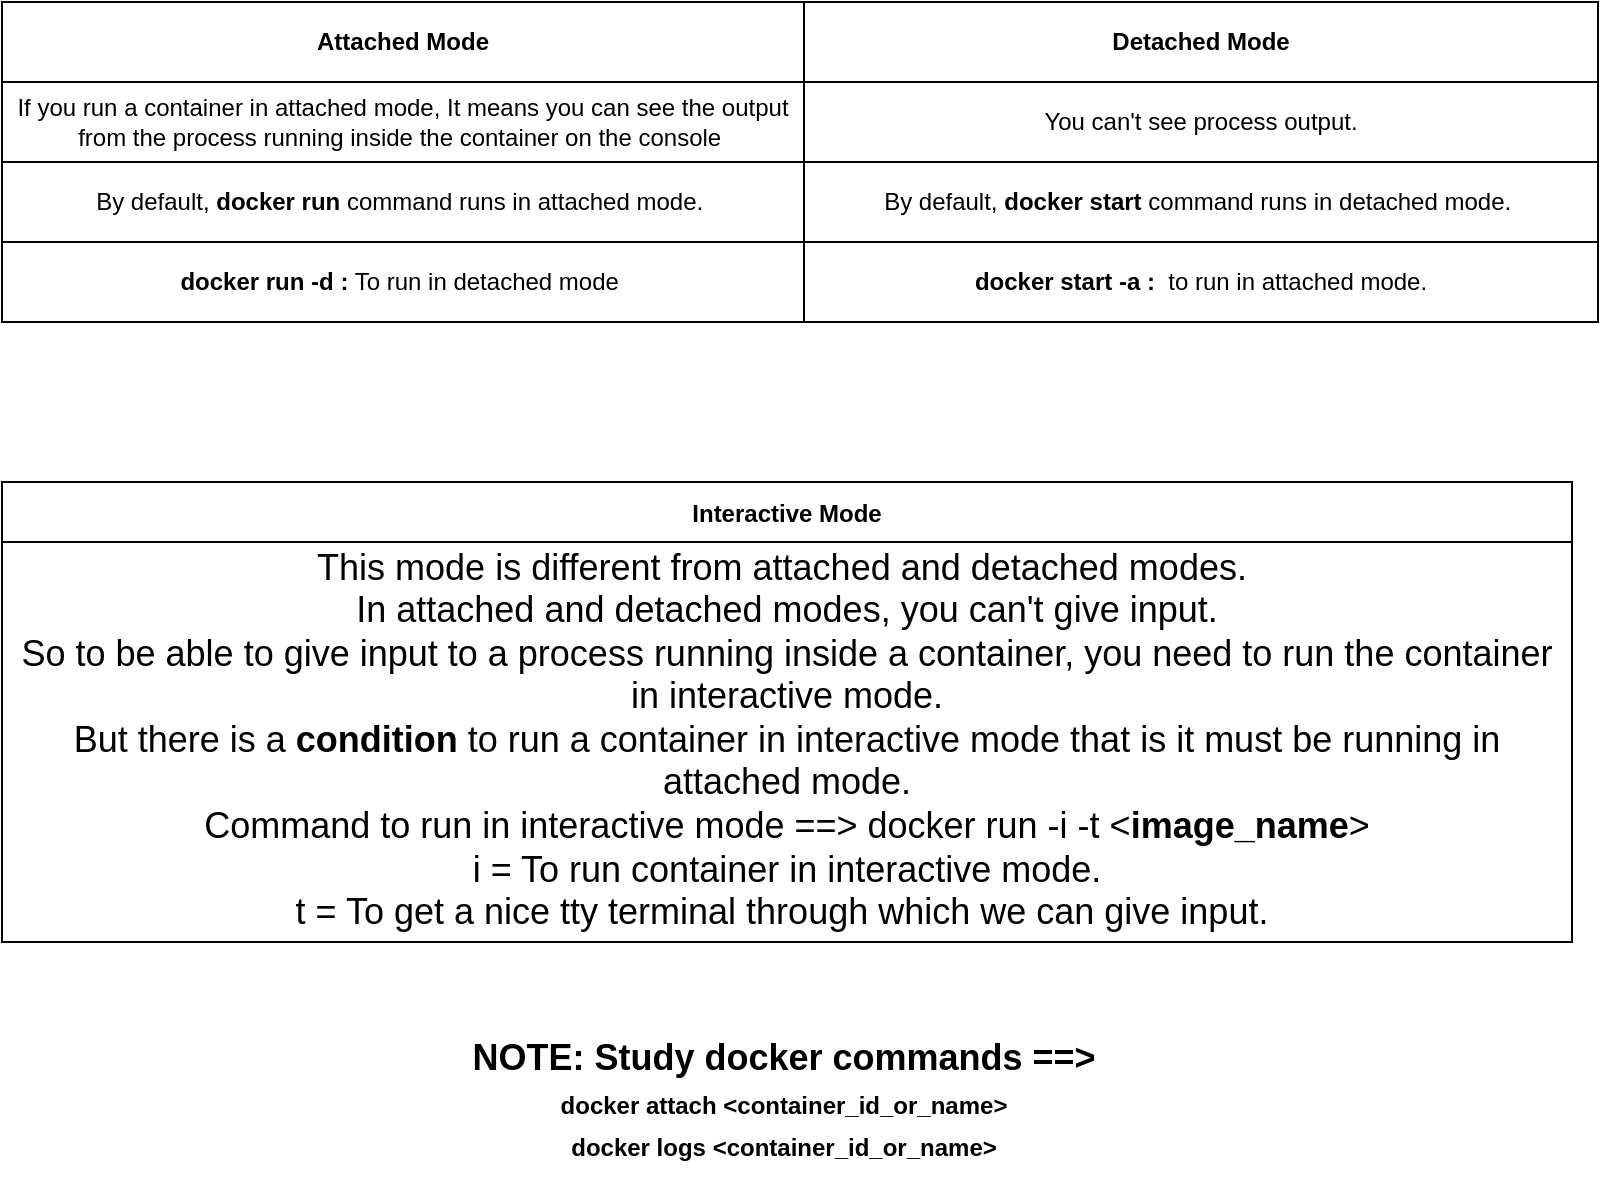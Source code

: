 <mxfile version="20.0.1" type="github">
  <diagram id="evY3YpU_zeYW-5D1040_" name="Page-1">
    <mxGraphModel dx="1022" dy="428" grid="0" gridSize="10" guides="1" tooltips="1" connect="1" arrows="1" fold="1" page="1" pageScale="1" pageWidth="850" pageHeight="1100" math="0" shadow="0">
      <root>
        <mxCell id="0" />
        <mxCell id="1" parent="0" />
        <mxCell id="KZxAK5JLhgqCDWvKIAx0-1" value="" style="shape=table;startSize=0;container=1;collapsible=0;childLayout=tableLayout;" vertex="1" parent="1">
          <mxGeometry x="40" y="40" width="798" height="160" as="geometry" />
        </mxCell>
        <mxCell id="KZxAK5JLhgqCDWvKIAx0-2" value="" style="shape=tableRow;horizontal=0;startSize=0;swimlaneHead=0;swimlaneBody=0;top=0;left=0;bottom=0;right=0;collapsible=0;dropTarget=0;fillColor=none;points=[[0,0.5],[1,0.5]];portConstraint=eastwest;" vertex="1" parent="KZxAK5JLhgqCDWvKIAx0-1">
          <mxGeometry width="798" height="40" as="geometry" />
        </mxCell>
        <mxCell id="KZxAK5JLhgqCDWvKIAx0-3" value="&lt;b&gt;Attached Mode&lt;/b&gt;" style="shape=partialRectangle;html=1;whiteSpace=wrap;connectable=0;overflow=hidden;fillColor=none;top=0;left=0;bottom=0;right=0;pointerEvents=1;" vertex="1" parent="KZxAK5JLhgqCDWvKIAx0-2">
          <mxGeometry width="401" height="40" as="geometry">
            <mxRectangle width="401" height="40" as="alternateBounds" />
          </mxGeometry>
        </mxCell>
        <mxCell id="KZxAK5JLhgqCDWvKIAx0-4" value="&lt;b&gt;Detached Mode&lt;/b&gt;" style="shape=partialRectangle;html=1;whiteSpace=wrap;connectable=0;overflow=hidden;fillColor=none;top=0;left=0;bottom=0;right=0;pointerEvents=1;" vertex="1" parent="KZxAK5JLhgqCDWvKIAx0-2">
          <mxGeometry x="401" width="397" height="40" as="geometry">
            <mxRectangle width="397" height="40" as="alternateBounds" />
          </mxGeometry>
        </mxCell>
        <mxCell id="KZxAK5JLhgqCDWvKIAx0-5" value="" style="shape=tableRow;horizontal=0;startSize=0;swimlaneHead=0;swimlaneBody=0;top=0;left=0;bottom=0;right=0;collapsible=0;dropTarget=0;fillColor=none;points=[[0,0.5],[1,0.5]];portConstraint=eastwest;" vertex="1" parent="KZxAK5JLhgqCDWvKIAx0-1">
          <mxGeometry y="40" width="798" height="40" as="geometry" />
        </mxCell>
        <mxCell id="KZxAK5JLhgqCDWvKIAx0-6" value="If you run a container in attached mode, It means you can see the output from the process running inside the container on the console&lt;span style=&quot;white-space: pre;&quot;&gt;	&lt;/span&gt;" style="shape=partialRectangle;html=1;whiteSpace=wrap;connectable=0;overflow=hidden;fillColor=none;top=0;left=0;bottom=0;right=0;pointerEvents=1;" vertex="1" parent="KZxAK5JLhgqCDWvKIAx0-5">
          <mxGeometry width="401" height="40" as="geometry">
            <mxRectangle width="401" height="40" as="alternateBounds" />
          </mxGeometry>
        </mxCell>
        <mxCell id="KZxAK5JLhgqCDWvKIAx0-7" value="You can&#39;t see process output." style="shape=partialRectangle;html=1;whiteSpace=wrap;connectable=0;overflow=hidden;fillColor=none;top=0;left=0;bottom=0;right=0;pointerEvents=1;" vertex="1" parent="KZxAK5JLhgqCDWvKIAx0-5">
          <mxGeometry x="401" width="397" height="40" as="geometry">
            <mxRectangle width="397" height="40" as="alternateBounds" />
          </mxGeometry>
        </mxCell>
        <mxCell id="KZxAK5JLhgqCDWvKIAx0-8" value="" style="shape=tableRow;horizontal=0;startSize=0;swimlaneHead=0;swimlaneBody=0;top=0;left=0;bottom=0;right=0;collapsible=0;dropTarget=0;fillColor=none;points=[[0,0.5],[1,0.5]];portConstraint=eastwest;" vertex="1" parent="KZxAK5JLhgqCDWvKIAx0-1">
          <mxGeometry y="80" width="798" height="40" as="geometry" />
        </mxCell>
        <mxCell id="KZxAK5JLhgqCDWvKIAx0-9" value="By default, &lt;b&gt;docker run&lt;/b&gt;&amp;nbsp;command runs in attached mode.&amp;nbsp;" style="shape=partialRectangle;html=1;whiteSpace=wrap;connectable=0;overflow=hidden;fillColor=none;top=0;left=0;bottom=0;right=0;pointerEvents=1;" vertex="1" parent="KZxAK5JLhgqCDWvKIAx0-8">
          <mxGeometry width="401" height="40" as="geometry">
            <mxRectangle width="401" height="40" as="alternateBounds" />
          </mxGeometry>
        </mxCell>
        <mxCell id="KZxAK5JLhgqCDWvKIAx0-10" value="By default, &lt;b&gt;docker start&lt;/b&gt;&amp;nbsp;command runs in detached mode.&lt;span style=&quot;white-space: pre;&quot;&gt;	&lt;/span&gt;" style="shape=partialRectangle;html=1;whiteSpace=wrap;connectable=0;overflow=hidden;fillColor=none;top=0;left=0;bottom=0;right=0;pointerEvents=1;" vertex="1" parent="KZxAK5JLhgqCDWvKIAx0-8">
          <mxGeometry x="401" width="397" height="40" as="geometry">
            <mxRectangle width="397" height="40" as="alternateBounds" />
          </mxGeometry>
        </mxCell>
        <mxCell id="KZxAK5JLhgqCDWvKIAx0-11" style="shape=tableRow;horizontal=0;startSize=0;swimlaneHead=0;swimlaneBody=0;top=0;left=0;bottom=0;right=0;collapsible=0;dropTarget=0;fillColor=none;points=[[0,0.5],[1,0.5]];portConstraint=eastwest;" vertex="1" parent="KZxAK5JLhgqCDWvKIAx0-1">
          <mxGeometry y="120" width="798" height="40" as="geometry" />
        </mxCell>
        <mxCell id="KZxAK5JLhgqCDWvKIAx0-12" value="&lt;b&gt;docker run -d&lt;/b&gt;&amp;nbsp;&lt;b&gt;:&lt;/b&gt; To run in detached mode&lt;span style=&quot;white-space: pre;&quot;&gt;	&lt;/span&gt;" style="shape=partialRectangle;html=1;whiteSpace=wrap;connectable=0;overflow=hidden;fillColor=none;top=0;left=0;bottom=0;right=0;pointerEvents=1;" vertex="1" parent="KZxAK5JLhgqCDWvKIAx0-11">
          <mxGeometry width="401" height="40" as="geometry">
            <mxRectangle width="401" height="40" as="alternateBounds" />
          </mxGeometry>
        </mxCell>
        <mxCell id="KZxAK5JLhgqCDWvKIAx0-13" value="&lt;b&gt;docker start -a :&amp;nbsp;&lt;/b&gt; to run in attached mode." style="shape=partialRectangle;html=1;whiteSpace=wrap;connectable=0;overflow=hidden;fillColor=none;top=0;left=0;bottom=0;right=0;pointerEvents=1;" vertex="1" parent="KZxAK5JLhgqCDWvKIAx0-11">
          <mxGeometry x="401" width="397" height="40" as="geometry">
            <mxRectangle width="397" height="40" as="alternateBounds" />
          </mxGeometry>
        </mxCell>
        <mxCell id="KZxAK5JLhgqCDWvKIAx0-17" value="Interactive Mode" style="shape=table;startSize=30;container=1;collapsible=0;childLayout=tableLayout;fontStyle=1" vertex="1" parent="1">
          <mxGeometry x="40" y="280" width="785" height="230" as="geometry" />
        </mxCell>
        <mxCell id="KZxAK5JLhgqCDWvKIAx0-18" value="" style="shape=tableRow;horizontal=0;startSize=0;swimlaneHead=0;swimlaneBody=0;top=0;left=0;bottom=0;right=0;collapsible=0;dropTarget=0;fillColor=none;points=[[0,0.5],[1,0.5]];portConstraint=eastwest;" vertex="1" parent="KZxAK5JLhgqCDWvKIAx0-17">
          <mxGeometry y="30" width="785" height="200" as="geometry" />
        </mxCell>
        <mxCell id="KZxAK5JLhgqCDWvKIAx0-19" value="&lt;font style=&quot;&quot;&gt;&lt;font style=&quot;font-size: 18px;&quot;&gt;This mode is different from attached and detached modes.&amp;nbsp;&lt;br&gt;In attached and detached modes, you can&#39;t give input.&lt;br&gt;So to be able to give input to a process running inside a container, you need to run the container in interactive mode.&lt;br&gt;But there is a &lt;b&gt;condition &lt;/b&gt;to run a container in interactive mode that is it must be running in attached mode.&lt;br&gt;Command to run in interactive mode ==&amp;gt; docker run -i -t &amp;lt;&lt;b&gt;image_name&lt;/b&gt;&amp;gt;&lt;br&gt;i = To run container in interactive mode.&lt;br&gt;t = To get a nice tty terminal through which we can give input.&amp;nbsp;&lt;br&gt;&lt;/font&gt;&lt;br&gt;&lt;/font&gt;" style="shape=partialRectangle;html=1;whiteSpace=wrap;connectable=0;overflow=hidden;fillColor=none;top=0;left=0;bottom=0;right=0;pointerEvents=1;" vertex="1" parent="KZxAK5JLhgqCDWvKIAx0-18">
          <mxGeometry width="785" height="200" as="geometry">
            <mxRectangle width="785" height="200" as="alternateBounds" />
          </mxGeometry>
        </mxCell>
        <mxCell id="KZxAK5JLhgqCDWvKIAx0-22" value="&lt;b&gt;NOTE: Study docker commands ==&amp;gt; &lt;br&gt;&lt;font style=&quot;font-size: 12px;&quot;&gt;docker attach &amp;lt;container_id_or_name&amp;gt;&lt;br&gt;docker logs&amp;nbsp;&lt;/font&gt;&lt;/b&gt;&lt;b&gt;&lt;font style=&quot;font-size: 12px;&quot;&gt;&amp;lt;container_id_or_name&amp;gt;&lt;/font&gt;&lt;/b&gt;&lt;b&gt;&lt;br&gt;&lt;/b&gt;" style="text;html=1;strokeColor=none;fillColor=none;align=center;verticalAlign=middle;whiteSpace=wrap;rounded=0;fontSize=18;" vertex="1" parent="1">
          <mxGeometry x="40" y="542" width="782" height="95" as="geometry" />
        </mxCell>
      </root>
    </mxGraphModel>
  </diagram>
</mxfile>
